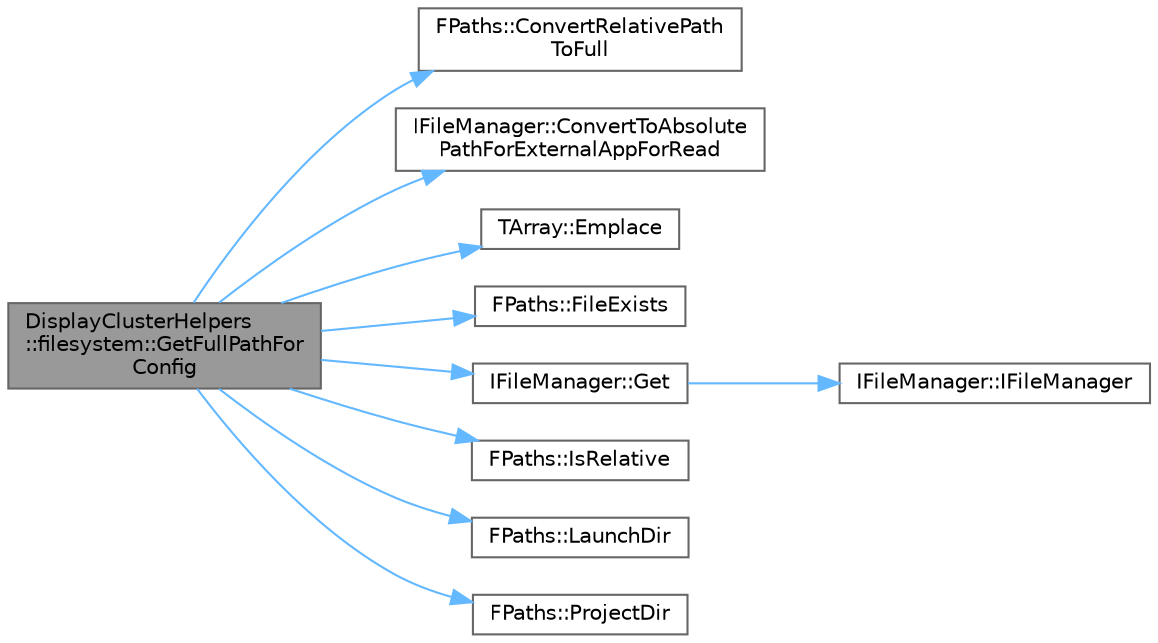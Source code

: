 digraph "DisplayClusterHelpers::filesystem::GetFullPathForConfig"
{
 // INTERACTIVE_SVG=YES
 // LATEX_PDF_SIZE
  bgcolor="transparent";
  edge [fontname=Helvetica,fontsize=10,labelfontname=Helvetica,labelfontsize=10];
  node [fontname=Helvetica,fontsize=10,shape=box,height=0.2,width=0.4];
  rankdir="LR";
  Node1 [id="Node000001",label="DisplayClusterHelpers\l::filesystem::GetFullPathFor\lConfig",height=0.2,width=0.4,color="gray40", fillcolor="grey60", style="filled", fontcolor="black",tooltip=" "];
  Node1 -> Node2 [id="edge1_Node000001_Node000002",color="steelblue1",style="solid",tooltip=" "];
  Node2 [id="Node000002",label="FPaths::ConvertRelativePath\lToFull",height=0.2,width=0.4,color="grey40", fillcolor="white", style="filled",URL="$df/d4c/classFPaths.html#aa3517b87b746c7de395191cabaae86a6",tooltip="Converts a relative path name to a fully qualified name relative to the process BaseDir()."];
  Node1 -> Node3 [id="edge2_Node000001_Node000003",color="steelblue1",style="solid",tooltip=" "];
  Node3 [id="Node000003",label="IFileManager::ConvertToAbsolute\lPathForExternalAppForRead",height=0.2,width=0.4,color="grey40", fillcolor="white", style="filled",URL="$d5/dec/classIFileManager.html#ad050ac1e96e69c2eff71075e55941538",tooltip="Converts passed in filename to use an absolute path (for reading)"];
  Node1 -> Node4 [id="edge3_Node000001_Node000004",color="steelblue1",style="solid",tooltip=" "];
  Node4 [id="Node000004",label="TArray::Emplace",height=0.2,width=0.4,color="grey40", fillcolor="white", style="filled",URL="$d4/d52/classTArray.html#a084ac3e03e7fe74b0b2d28cd8695c197",tooltip="Constructs a new item at the end of the array, possibly reallocating the whole array to fit."];
  Node1 -> Node5 [id="edge4_Node000001_Node000005",color="steelblue1",style="solid",tooltip=" "];
  Node5 [id="Node000005",label="FPaths::FileExists",height=0.2,width=0.4,color="grey40", fillcolor="white", style="filled",URL="$df/d4c/classFPaths.html#acfea075bde58179c491c0d78e27c41c7",tooltip="Returns true if this file was found, false otherwise."];
  Node1 -> Node6 [id="edge5_Node000001_Node000006",color="steelblue1",style="solid",tooltip=" "];
  Node6 [id="Node000006",label="IFileManager::Get",height=0.2,width=0.4,color="grey40", fillcolor="white", style="filled",URL="$d5/dec/classIFileManager.html#a6e22a65906040d86c2de7f90194937d6",tooltip="Singleton access, platform specific, also calls PreInit()"];
  Node6 -> Node7 [id="edge6_Node000006_Node000007",color="steelblue1",style="solid",tooltip=" "];
  Node7 [id="Node000007",label="IFileManager::IFileManager",height=0.2,width=0.4,color="grey40", fillcolor="white", style="filled",URL="$d5/dec/classIFileManager.html#adebb53bb6ca5667c05e416aaf26e333f",tooltip="Construtor."];
  Node1 -> Node8 [id="edge7_Node000001_Node000008",color="steelblue1",style="solid",tooltip=" "];
  Node8 [id="Node000008",label="FPaths::IsRelative",height=0.2,width=0.4,color="grey40", fillcolor="white", style="filled",URL="$df/d4c/classFPaths.html#a46852a2088664cf12b372d1256d80bf2",tooltip="Returns true if this path is relative to another path."];
  Node1 -> Node9 [id="edge8_Node000001_Node000009",color="steelblue1",style="solid",tooltip=" "];
  Node9 [id="Node000009",label="FPaths::LaunchDir",height=0.2,width=0.4,color="grey40", fillcolor="white", style="filled",URL="$df/d4c/classFPaths.html#aae5efe7c52718da2facec3da54291df2",tooltip="Returns the directory the application was launched from (useful for commandline utilities)"];
  Node1 -> Node10 [id="edge9_Node000001_Node000010",color="steelblue1",style="solid",tooltip=" "];
  Node10 [id="Node000010",label="FPaths::ProjectDir",height=0.2,width=0.4,color="grey40", fillcolor="white", style="filled",URL="$df/d4c/classFPaths.html#ad608a0b0c428ee268511e787a93c8486",tooltip="Returns the base directory of the current project by looking at FApp::GetProjectName()."];
}
